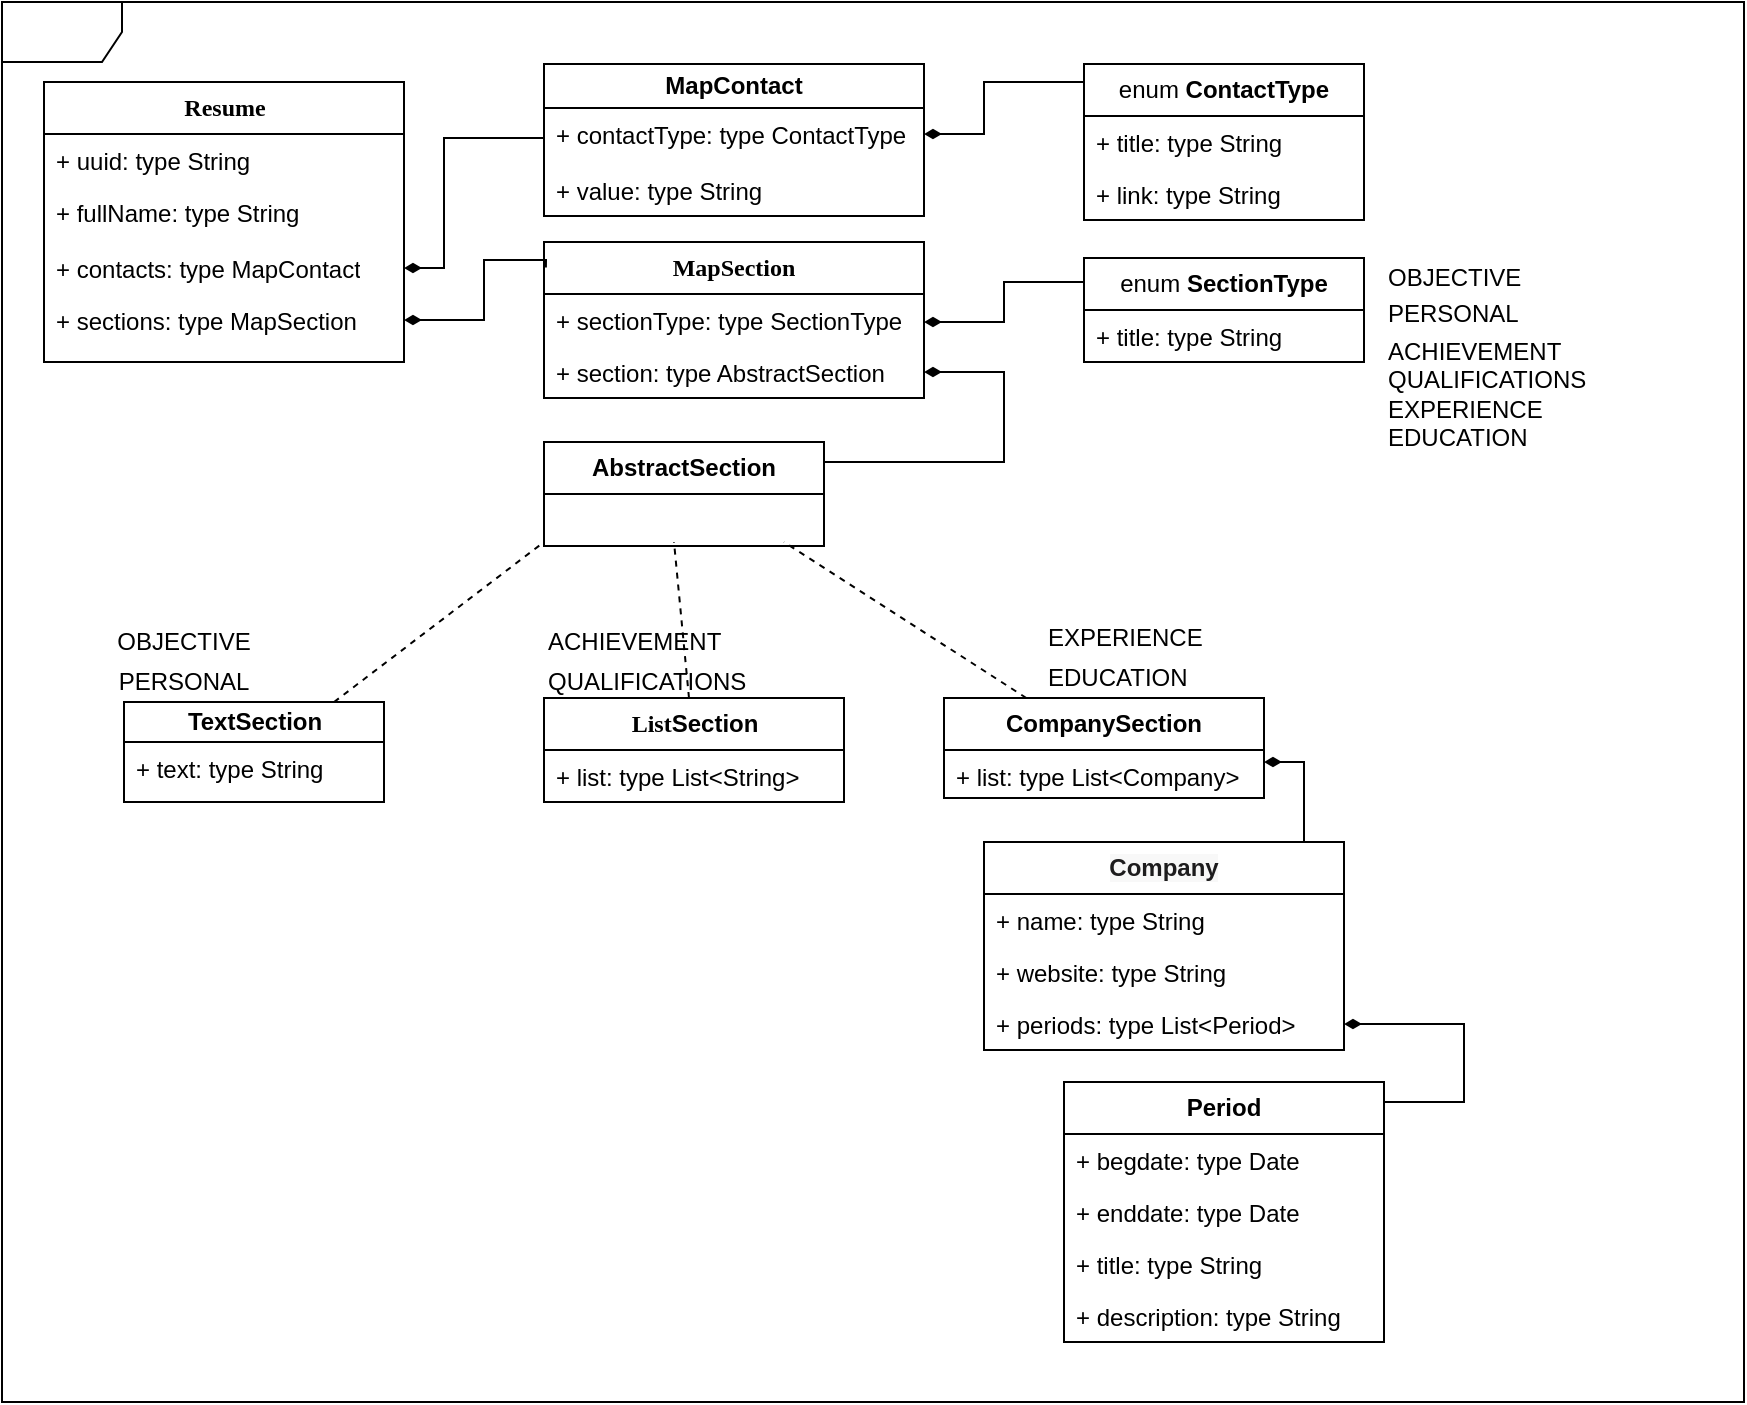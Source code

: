 <mxfile version="24.8.0">
  <diagram name="Page-1" id="c4acf3e9-155e-7222-9cf6-157b1a14988f">
    <mxGraphModel dx="1879" dy="745" grid="1" gridSize="10" guides="1" tooltips="1" connect="1" arrows="1" fold="1" page="1" pageScale="1" pageWidth="850" pageHeight="1100" background="none" math="0" shadow="0">
      <root>
        <mxCell id="0" />
        <mxCell id="1" parent="0" />
        <mxCell id="17acba5748e5396b-1" value="&lt;span style=&quot;color: rgba(0, 0, 0, 0); font-family: monospace; font-size: 0px; text-align: start; text-wrap-mode: nowrap;&quot;&gt;%3CmxGraphModel%3E%3Croot%3E%3CmxCell%20id%3D%220%22%2F%3E%3CmxCell%20id%3D%221%22%20parent%3D%220%22%2F%3E%3CmxCell%20id%3D%222%22%20value%3D%22%26lt%3Bspan%20style%3D%26quot%3Btext-align%3A%20left%3B%26quot%3B%26gt%3BOBJECTIVE%26lt%3B%2Fspan%26gt%3B%22%20style%3D%22text%3Bhtml%3D1%3Balign%3Dcenter%3BverticalAlign%3Dmiddle%3BwhiteSpace%3Dwrap%3Brounded%3D0%3B%22%20vertex%3D%221%22%20parent%3D%221%22%3E%3CmxGeometry%20x%3D%2240%22%20y%3D%22310%22%20width%3D%2260%22%20height%3D%2220%22%20as%3D%22geometry%22%2F%3E%3C%2FmxCell%3E%3C%2Froot%3E%3C%2FmxGraphModel%3E&lt;/span&gt;" style="shape=umlFrame;whiteSpace=wrap;html=1;rounded=0;shadow=0;comic=0;labelBackgroundColor=none;strokeWidth=1;fontFamily=Verdana;fontSize=10;align=center;" parent="1" vertex="1">
          <mxGeometry x="-21" width="871" height="700" as="geometry" />
        </mxCell>
        <mxCell id="17acba5748e5396b-20" value="&lt;font style=&quot;font-size: 12px;&quot;&gt;&lt;b&gt;Resume&lt;/b&gt;&lt;/font&gt;" style="swimlane;html=1;fontStyle=0;childLayout=stackLayout;horizontal=1;startSize=26;fillColor=none;horizontalStack=0;resizeParent=1;resizeLast=0;collapsible=1;marginBottom=0;swimlaneFillColor=#ffffff;rounded=0;shadow=0;comic=0;labelBackgroundColor=none;strokeWidth=1;fontFamily=Verdana;fontSize=10;align=center;" parent="1" vertex="1">
          <mxGeometry y="40" width="180" height="140" as="geometry" />
        </mxCell>
        <mxCell id="17acba5748e5396b-21" value="+ uuid: type String" style="text;html=1;strokeColor=none;fillColor=none;align=left;verticalAlign=top;spacingLeft=4;spacingRight=4;whiteSpace=wrap;overflow=hidden;rotatable=0;points=[[0,0.5],[1,0.5]];portConstraint=eastwest;" parent="17acba5748e5396b-20" vertex="1">
          <mxGeometry y="26" width="180" height="26" as="geometry" />
        </mxCell>
        <mxCell id="17acba5748e5396b-24" value="+ fullName: type String" style="text;html=1;strokeColor=none;fillColor=none;align=left;verticalAlign=top;spacingLeft=4;spacingRight=4;whiteSpace=wrap;overflow=hidden;rotatable=0;points=[[0,0.5],[1,0.5]];portConstraint=eastwest;" parent="17acba5748e5396b-20" vertex="1">
          <mxGeometry y="52" width="180" height="28" as="geometry" />
        </mxCell>
        <mxCell id="nUuIiGJIQyJnDqIDd3Fc-6" value="+ contacts: type MapContact" style="text;strokeColor=none;fillColor=none;align=left;verticalAlign=top;spacingLeft=4;spacingRight=4;overflow=hidden;rotatable=0;points=[[0,0.5],[1,0.5]];portConstraint=eastwest;whiteSpace=wrap;html=1;" parent="17acba5748e5396b-20" vertex="1">
          <mxGeometry y="80" width="180" height="26" as="geometry" />
        </mxCell>
        <mxCell id="nUuIiGJIQyJnDqIDd3Fc-5" value="+ sections: type MapSection" style="text;strokeColor=none;fillColor=none;align=left;verticalAlign=top;spacingLeft=4;spacingRight=4;overflow=hidden;rotatable=0;points=[[0,0.5],[1,0.5]];portConstraint=eastwest;whiteSpace=wrap;html=1;" parent="17acba5748e5396b-20" vertex="1">
          <mxGeometry y="106" width="180" height="26" as="geometry" />
        </mxCell>
        <mxCell id="nUuIiGJIQyJnDqIDd3Fc-33" style="edgeStyle=orthogonalEdgeStyle;rounded=0;orthogonalLoop=1;jettySize=auto;html=1;endArrow=diamondThin;endFill=1;exitX=0.005;exitY=0.163;exitDx=0;exitDy=0;exitPerimeter=0;" parent="1" source="9hCajEY7KA2JkdDaErv1-3" target="nUuIiGJIQyJnDqIDd3Fc-5" edge="1">
          <mxGeometry relative="1" as="geometry">
            <Array as="points">
              <mxPoint x="220" y="129" />
              <mxPoint x="220" y="159" />
            </Array>
            <mxPoint x="240" y="150" as="sourcePoint" />
          </mxGeometry>
        </mxCell>
        <mxCell id="nUuIiGJIQyJnDqIDd3Fc-38" value="enum &lt;b&gt;ContactType&lt;/b&gt;" style="swimlane;fontStyle=0;childLayout=stackLayout;horizontal=1;startSize=26;fillColor=none;horizontalStack=0;resizeParent=1;resizeParentMax=0;resizeLast=0;collapsible=1;marginBottom=0;whiteSpace=wrap;html=1;" parent="1" vertex="1">
          <mxGeometry x="520" y="31" width="140" height="78" as="geometry" />
        </mxCell>
        <mxCell id="nUuIiGJIQyJnDqIDd3Fc-39" value="+ title: type String" style="text;strokeColor=none;fillColor=none;align=left;verticalAlign=top;spacingLeft=4;spacingRight=4;overflow=hidden;rotatable=0;points=[[0,0.5],[1,0.5]];portConstraint=eastwest;whiteSpace=wrap;html=1;" parent="nUuIiGJIQyJnDqIDd3Fc-38" vertex="1">
          <mxGeometry y="26" width="140" height="26" as="geometry" />
        </mxCell>
        <mxCell id="nUuIiGJIQyJnDqIDd3Fc-41" value="+ link: type String" style="text;strokeColor=none;fillColor=none;align=left;verticalAlign=top;spacingLeft=4;spacingRight=4;overflow=hidden;rotatable=0;points=[[0,0.5],[1,0.5]];portConstraint=eastwest;whiteSpace=wrap;html=1;" parent="nUuIiGJIQyJnDqIDd3Fc-38" vertex="1">
          <mxGeometry y="52" width="140" height="26" as="geometry" />
        </mxCell>
        <mxCell id="nUuIiGJIQyJnDqIDd3Fc-47" style="edgeStyle=orthogonalEdgeStyle;rounded=0;orthogonalLoop=1;jettySize=auto;html=1;endArrow=diamondThin;endFill=1;" parent="1" source="nUuIiGJIQyJnDqIDd3Fc-42" target="nUuIiGJIQyJnDqIDd3Fc-6" edge="1">
          <mxGeometry relative="1" as="geometry">
            <Array as="points">
              <mxPoint x="200" y="68" />
              <mxPoint x="200" y="133" />
            </Array>
          </mxGeometry>
        </mxCell>
        <mxCell id="nUuIiGJIQyJnDqIDd3Fc-42" value="&lt;b&gt;MapContact&lt;/b&gt;" style="swimlane;fontStyle=0;childLayout=stackLayout;horizontal=1;startSize=22;fillColor=none;horizontalStack=0;resizeParent=1;resizeParentMax=0;resizeLast=0;collapsible=1;marginBottom=0;whiteSpace=wrap;html=1;" parent="1" vertex="1">
          <mxGeometry x="250" y="31" width="190" height="76" as="geometry" />
        </mxCell>
        <mxCell id="nUuIiGJIQyJnDqIDd3Fc-43" value="+ contactType: type&amp;nbsp;&lt;span style=&quot;text-align: center;&quot;&gt;ContactType&lt;/span&gt;" style="text;strokeColor=none;fillColor=none;align=left;verticalAlign=top;spacingLeft=4;spacingRight=4;overflow=hidden;rotatable=0;points=[[0,0.5],[1,0.5]];portConstraint=eastwest;whiteSpace=wrap;html=1;" parent="nUuIiGJIQyJnDqIDd3Fc-42" vertex="1">
          <mxGeometry y="22" width="190" height="28" as="geometry" />
        </mxCell>
        <mxCell id="9hCajEY7KA2JkdDaErv1-1" value="+ value: type String" style="text;strokeColor=none;fillColor=none;align=left;verticalAlign=top;spacingLeft=4;spacingRight=4;overflow=hidden;rotatable=0;points=[[0,0.5],[1,0.5]];portConstraint=eastwest;whiteSpace=wrap;html=1;" parent="nUuIiGJIQyJnDqIDd3Fc-42" vertex="1">
          <mxGeometry y="50" width="190" height="26" as="geometry" />
        </mxCell>
        <mxCell id="nUuIiGJIQyJnDqIDd3Fc-48" style="edgeStyle=orthogonalEdgeStyle;rounded=0;orthogonalLoop=1;jettySize=auto;html=1;endArrow=diamondThin;endFill=1;" parent="1" source="nUuIiGJIQyJnDqIDd3Fc-38" target="nUuIiGJIQyJnDqIDd3Fc-43" edge="1">
          <mxGeometry relative="1" as="geometry">
            <mxPoint x="640" y="95" as="sourcePoint" />
            <Array as="points">
              <mxPoint x="470" y="40" />
              <mxPoint x="470" y="66" />
            </Array>
          </mxGeometry>
        </mxCell>
        <mxCell id="9hCajEY7KA2JkdDaErv1-3" value="&lt;span style=&quot;font-family: Verdana; text-wrap-mode: nowrap;&quot;&gt;&lt;b&gt;MapSection&lt;/b&gt;&lt;/span&gt;" style="swimlane;fontStyle=0;childLayout=stackLayout;horizontal=1;startSize=26;fillColor=none;horizontalStack=0;resizeParent=1;resizeParentMax=0;resizeLast=0;collapsible=1;marginBottom=0;whiteSpace=wrap;html=1;" parent="1" vertex="1">
          <mxGeometry x="250" y="120" width="190" height="78" as="geometry" />
        </mxCell>
        <mxCell id="9hCajEY7KA2JkdDaErv1-12" value="+ sectionType: type SectionType" style="text;strokeColor=none;fillColor=none;align=left;verticalAlign=top;spacingLeft=4;spacingRight=4;overflow=hidden;rotatable=0;points=[[0,0.5],[1,0.5]];portConstraint=eastwest;whiteSpace=wrap;html=1;" parent="9hCajEY7KA2JkdDaErv1-3" vertex="1">
          <mxGeometry y="26" width="190" height="26" as="geometry" />
        </mxCell>
        <mxCell id="9hCajEY7KA2JkdDaErv1-4" value="+ section: type AbstractSection" style="text;strokeColor=none;fillColor=none;align=left;verticalAlign=top;spacingLeft=4;spacingRight=4;overflow=hidden;rotatable=0;points=[[0,0.5],[1,0.5]];portConstraint=eastwest;whiteSpace=wrap;html=1;" parent="9hCajEY7KA2JkdDaErv1-3" vertex="1">
          <mxGeometry y="52" width="190" height="26" as="geometry" />
        </mxCell>
        <mxCell id="9hCajEY7KA2JkdDaErv1-7" value="enum&amp;nbsp;&lt;span style=&quot;text-align: left;&quot;&gt;&lt;b&gt;SectionType&lt;/b&gt;&lt;/span&gt;" style="swimlane;fontStyle=0;childLayout=stackLayout;horizontal=1;startSize=26;fillColor=none;horizontalStack=0;resizeParent=1;resizeParentMax=0;resizeLast=0;collapsible=1;marginBottom=0;whiteSpace=wrap;html=1;" parent="1" vertex="1">
          <mxGeometry x="520" y="128" width="140" height="52" as="geometry" />
        </mxCell>
        <mxCell id="9hCajEY7KA2JkdDaErv1-8" value="+ title: type String" style="text;strokeColor=none;fillColor=none;align=left;verticalAlign=top;spacingLeft=4;spacingRight=4;overflow=hidden;rotatable=0;points=[[0,0.5],[1,0.5]];portConstraint=eastwest;whiteSpace=wrap;html=1;" parent="9hCajEY7KA2JkdDaErv1-7" vertex="1">
          <mxGeometry y="26" width="140" height="26" as="geometry" />
        </mxCell>
        <mxCell id="9hCajEY7KA2JkdDaErv1-11" style="edgeStyle=orthogonalEdgeStyle;rounded=0;orthogonalLoop=1;jettySize=auto;html=1;endArrow=diamondThin;endFill=1;" parent="1" source="9hCajEY7KA2JkdDaErv1-7" target="9hCajEY7KA2JkdDaErv1-3" edge="1">
          <mxGeometry relative="1" as="geometry">
            <mxPoint x="610" y="50" as="sourcePoint" />
            <mxPoint x="538" y="76" as="targetPoint" />
            <Array as="points">
              <mxPoint x="480" y="140" />
              <mxPoint x="480" y="160" />
            </Array>
          </mxGeometry>
        </mxCell>
        <mxCell id="9hCajEY7KA2JkdDaErv1-14" value="&lt;span style=&quot;text-align: left;&quot;&gt;&lt;b&gt;AbstractSection&lt;/b&gt;&lt;/span&gt;" style="swimlane;fontStyle=0;childLayout=stackLayout;horizontal=1;startSize=26;fillColor=none;horizontalStack=0;resizeParent=1;resizeParentMax=0;resizeLast=0;collapsible=1;marginBottom=0;whiteSpace=wrap;html=1;" parent="1" vertex="1">
          <mxGeometry x="250" y="220" width="140" height="52" as="geometry" />
        </mxCell>
        <mxCell id="9hCajEY7KA2JkdDaErv1-18" value="&lt;span style=&quot;font-family: Helvetica; font-size: 12px; text-align: left; text-wrap-mode: wrap;&quot;&gt;&lt;b&gt;TextSection&lt;/b&gt;&lt;/span&gt;" style="swimlane;html=1;fontStyle=0;childLayout=stackLayout;horizontal=1;startSize=20;fillColor=none;horizontalStack=0;resizeParent=1;resizeLast=0;collapsible=1;marginBottom=0;swimlaneFillColor=#ffffff;rounded=0;shadow=0;comic=0;labelBackgroundColor=none;strokeWidth=1;fontFamily=Verdana;fontSize=10;align=center;" parent="1" vertex="1">
          <mxGeometry x="40" y="350" width="130" height="50" as="geometry" />
        </mxCell>
        <mxCell id="9hCajEY7KA2JkdDaErv1-20" value="+ text: type String" style="text;html=1;strokeColor=none;fillColor=none;align=left;verticalAlign=top;spacingLeft=4;spacingRight=4;whiteSpace=wrap;overflow=hidden;rotatable=0;points=[[0,0.5],[1,0.5]];portConstraint=eastwest;" parent="9hCajEY7KA2JkdDaErv1-18" vertex="1">
          <mxGeometry y="20" width="130" height="26" as="geometry" />
        </mxCell>
        <mxCell id="9hCajEY7KA2JkdDaErv1-21" value="&lt;b&gt;&lt;font style=&quot;font-size: 12px;&quot;&gt;List&lt;/font&gt;&lt;span style=&quot;font-family: Helvetica; font-size: 12px; text-align: left; text-wrap-mode: wrap;&quot;&gt;Section&lt;/span&gt;&lt;/b&gt;" style="swimlane;html=1;fontStyle=0;childLayout=stackLayout;horizontal=1;startSize=26;fillColor=none;horizontalStack=0;resizeParent=1;resizeLast=0;collapsible=1;marginBottom=0;swimlaneFillColor=#ffffff;rounded=0;shadow=0;comic=0;labelBackgroundColor=none;strokeWidth=1;fontFamily=Verdana;fontSize=10;align=center;" parent="1" vertex="1">
          <mxGeometry x="250" y="348" width="150" height="52" as="geometry" />
        </mxCell>
        <mxCell id="9hCajEY7KA2JkdDaErv1-23" value="+ list: type List&amp;lt;String&amp;gt;" style="text;html=1;strokeColor=none;fillColor=none;align=left;verticalAlign=top;spacingLeft=4;spacingRight=4;whiteSpace=wrap;overflow=hidden;rotatable=0;points=[[0,0.5],[1,0.5]];portConstraint=eastwest;" parent="9hCajEY7KA2JkdDaErv1-21" vertex="1">
          <mxGeometry y="26" width="150" height="26" as="geometry" />
        </mxCell>
        <mxCell id="9hCajEY7KA2JkdDaErv1-27" value="&lt;b&gt;CompanySection&lt;/b&gt;" style="swimlane;fontStyle=0;childLayout=stackLayout;horizontal=1;startSize=26;fillColor=none;horizontalStack=0;resizeParent=1;resizeParentMax=0;resizeLast=0;collapsible=1;marginBottom=0;whiteSpace=wrap;html=1;" parent="1" vertex="1">
          <mxGeometry x="450" y="348" width="160" height="50" as="geometry" />
        </mxCell>
        <mxCell id="9hCajEY7KA2JkdDaErv1-30" value="+ list: type List&amp;lt;Company&amp;gt;" style="text;strokeColor=none;fillColor=none;align=left;verticalAlign=top;spacingLeft=4;spacingRight=4;overflow=hidden;rotatable=0;points=[[0,0.5],[1,0.5]];portConstraint=eastwest;whiteSpace=wrap;html=1;" parent="9hCajEY7KA2JkdDaErv1-27" vertex="1">
          <mxGeometry y="26" width="160" height="24" as="geometry" />
        </mxCell>
        <mxCell id="9hCajEY7KA2JkdDaErv1-31" value="&lt;b style=&quot;box-sizing: inherit; color: rgb(29, 28, 29); font-family: Slack-Lato, Slack-Fractions, appleLogo, sans-serif; font-variant-ligatures: common-ligatures; text-align: left; background-color: rgb(248, 248, 248);&quot; data-stringify-type=&quot;bold&quot;&gt;&lt;font style=&quot;font-size: 12px;&quot;&gt;Company&lt;/font&gt;&lt;/b&gt;" style="swimlane;fontStyle=0;childLayout=stackLayout;horizontal=1;startSize=26;fillColor=none;horizontalStack=0;resizeParent=1;resizeParentMax=0;resizeLast=0;collapsible=1;marginBottom=0;whiteSpace=wrap;html=1;" parent="1" vertex="1">
          <mxGeometry x="470" y="420" width="180" height="104" as="geometry" />
        </mxCell>
        <mxCell id="9hCajEY7KA2JkdDaErv1-32" value="+ name: type String" style="text;strokeColor=none;fillColor=none;align=left;verticalAlign=top;spacingLeft=4;spacingRight=4;overflow=hidden;rotatable=0;points=[[0,0.5],[1,0.5]];portConstraint=eastwest;whiteSpace=wrap;html=1;" parent="9hCajEY7KA2JkdDaErv1-31" vertex="1">
          <mxGeometry y="26" width="180" height="26" as="geometry" />
        </mxCell>
        <mxCell id="9hCajEY7KA2JkdDaErv1-33" value="+ website: type&amp;nbsp;&lt;span style=&quot;text-align: center;&quot;&gt;String&lt;/span&gt;" style="text;strokeColor=none;fillColor=none;align=left;verticalAlign=top;spacingLeft=4;spacingRight=4;overflow=hidden;rotatable=0;points=[[0,0.5],[1,0.5]];portConstraint=eastwest;whiteSpace=wrap;html=1;" parent="9hCajEY7KA2JkdDaErv1-31" vertex="1">
          <mxGeometry y="52" width="180" height="26" as="geometry" />
        </mxCell>
        <mxCell id="9hCajEY7KA2JkdDaErv1-34" value="+ periods: type List&amp;lt;Period&amp;gt;" style="text;strokeColor=none;fillColor=none;align=left;verticalAlign=top;spacingLeft=4;spacingRight=4;overflow=hidden;rotatable=0;points=[[0,0.5],[1,0.5]];portConstraint=eastwest;whiteSpace=wrap;html=1;" parent="9hCajEY7KA2JkdDaErv1-31" vertex="1">
          <mxGeometry y="78" width="180" height="26" as="geometry" />
        </mxCell>
        <mxCell id="9hCajEY7KA2JkdDaErv1-35" value="&lt;b&gt;Period&lt;/b&gt;" style="swimlane;fontStyle=0;childLayout=stackLayout;horizontal=1;startSize=26;fillColor=none;horizontalStack=0;resizeParent=1;resizeParentMax=0;resizeLast=0;collapsible=1;marginBottom=0;whiteSpace=wrap;html=1;" parent="1" vertex="1">
          <mxGeometry x="510" y="540" width="160" height="130" as="geometry" />
        </mxCell>
        <mxCell id="9hCajEY7KA2JkdDaErv1-36" value="+ begdate: type Date" style="text;strokeColor=none;fillColor=none;align=left;verticalAlign=top;spacingLeft=4;spacingRight=4;overflow=hidden;rotatable=0;points=[[0,0.5],[1,0.5]];portConstraint=eastwest;whiteSpace=wrap;html=1;" parent="9hCajEY7KA2JkdDaErv1-35" vertex="1">
          <mxGeometry y="26" width="160" height="26" as="geometry" />
        </mxCell>
        <mxCell id="9hCajEY7KA2JkdDaErv1-37" value="+ enddate: type Date" style="text;strokeColor=none;fillColor=none;align=left;verticalAlign=top;spacingLeft=4;spacingRight=4;overflow=hidden;rotatable=0;points=[[0,0.5],[1,0.5]];portConstraint=eastwest;whiteSpace=wrap;html=1;" parent="9hCajEY7KA2JkdDaErv1-35" vertex="1">
          <mxGeometry y="52" width="160" height="26" as="geometry" />
        </mxCell>
        <mxCell id="9hCajEY7KA2JkdDaErv1-38" value="+ title: type String" style="text;strokeColor=none;fillColor=none;align=left;verticalAlign=top;spacingLeft=4;spacingRight=4;overflow=hidden;rotatable=0;points=[[0,0.5],[1,0.5]];portConstraint=eastwest;whiteSpace=wrap;html=1;" parent="9hCajEY7KA2JkdDaErv1-35" vertex="1">
          <mxGeometry y="78" width="160" height="26" as="geometry" />
        </mxCell>
        <mxCell id="9hCajEY7KA2JkdDaErv1-39" value="+ description: type String" style="text;strokeColor=none;fillColor=none;align=left;verticalAlign=top;spacingLeft=4;spacingRight=4;overflow=hidden;rotatable=0;points=[[0,0.5],[1,0.5]];portConstraint=eastwest;whiteSpace=wrap;html=1;" parent="9hCajEY7KA2JkdDaErv1-35" vertex="1">
          <mxGeometry y="104" width="160" height="26" as="geometry" />
        </mxCell>
        <mxCell id="9hCajEY7KA2JkdDaErv1-40" style="edgeStyle=orthogonalEdgeStyle;rounded=0;orthogonalLoop=1;jettySize=auto;html=1;endArrow=diamondThin;endFill=1;" parent="1" source="9hCajEY7KA2JkdDaErv1-14" target="9hCajEY7KA2JkdDaErv1-4" edge="1">
          <mxGeometry relative="1" as="geometry">
            <mxPoint x="550" y="150" as="sourcePoint" />
            <mxPoint x="450" y="170" as="targetPoint" />
            <Array as="points">
              <mxPoint x="480" y="230" />
              <mxPoint x="480" y="185" />
            </Array>
          </mxGeometry>
        </mxCell>
        <mxCell id="9hCajEY7KA2JkdDaErv1-41" value="&lt;span style=&quot;text-align: left;&quot;&gt;OBJECTIVE&lt;/span&gt;" style="text;html=1;align=center;verticalAlign=middle;whiteSpace=wrap;rounded=0;" parent="1" vertex="1">
          <mxGeometry x="40" y="310" width="60" height="20" as="geometry" />
        </mxCell>
        <mxCell id="9hCajEY7KA2JkdDaErv1-42" value="&lt;span style=&quot;text-align: left;&quot;&gt;PERSONAL&lt;/span&gt;" style="text;html=1;align=center;verticalAlign=middle;whiteSpace=wrap;rounded=0;" parent="1" vertex="1">
          <mxGeometry x="40" y="330" width="60" height="20" as="geometry" />
        </mxCell>
        <mxCell id="9hCajEY7KA2JkdDaErv1-43" value="&lt;span style=&quot;&quot;&gt;ACHIEVEMENT&lt;/span&gt;" style="text;html=1;align=left;verticalAlign=middle;whiteSpace=wrap;rounded=0;" parent="1" vertex="1">
          <mxGeometry x="250" y="310" width="100" height="20" as="geometry" />
        </mxCell>
        <mxCell id="9hCajEY7KA2JkdDaErv1-44" value="&lt;span style=&quot;&quot;&gt;QUALIFICATIONS&lt;/span&gt;" style="text;html=1;align=left;verticalAlign=middle;whiteSpace=wrap;rounded=0;" parent="1" vertex="1">
          <mxGeometry x="250" y="330" width="80" height="20" as="geometry" />
        </mxCell>
        <mxCell id="9hCajEY7KA2JkdDaErv1-46" value="" style="endArrow=none;dashed=1;html=1;rounded=0;exitX=0.808;exitY=0;exitDx=0;exitDy=0;exitPerimeter=0;" parent="1" source="9hCajEY7KA2JkdDaErv1-18" edge="1">
          <mxGeometry width="50" height="50" relative="1" as="geometry">
            <mxPoint x="150" y="345" as="sourcePoint" />
            <mxPoint x="250" y="270" as="targetPoint" />
          </mxGeometry>
        </mxCell>
        <mxCell id="9hCajEY7KA2JkdDaErv1-47" value="" style="endArrow=none;dashed=1;html=1;rounded=0;" parent="1" source="9hCajEY7KA2JkdDaErv1-21" edge="1">
          <mxGeometry width="50" height="50" relative="1" as="geometry">
            <mxPoint x="370" y="330" as="sourcePoint" />
            <mxPoint x="315" y="270" as="targetPoint" />
          </mxGeometry>
        </mxCell>
        <mxCell id="9hCajEY7KA2JkdDaErv1-48" value="" style="endArrow=none;dashed=1;html=1;rounded=0;" parent="1" source="9hCajEY7KA2JkdDaErv1-27" edge="1">
          <mxGeometry width="50" height="50" relative="1" as="geometry">
            <mxPoint x="310" y="550" as="sourcePoint" />
            <mxPoint x="370" y="270" as="targetPoint" />
          </mxGeometry>
        </mxCell>
        <mxCell id="9hCajEY7KA2JkdDaErv1-49" value="&lt;span style=&quot;text-align: center;&quot;&gt;EXPERIENCE&lt;/span&gt;" style="text;html=1;align=left;verticalAlign=middle;whiteSpace=wrap;rounded=0;" parent="1" vertex="1">
          <mxGeometry x="500" y="308" width="100" height="20" as="geometry" />
        </mxCell>
        <mxCell id="9hCajEY7KA2JkdDaErv1-50" value="EDUCATION" style="text;html=1;align=left;verticalAlign=middle;whiteSpace=wrap;rounded=0;" parent="1" vertex="1">
          <mxGeometry x="500" y="328" width="100" height="20" as="geometry" />
        </mxCell>
        <mxCell id="9hCajEY7KA2JkdDaErv1-52" value="&lt;h1 style=&quot;margin-top: 0px; line-height: 60%; margin-bottom: 0px;&quot;&gt;&lt;span style=&quot;font-weight: normal; font-size: 12px;&quot;&gt;&lt;span style=&quot;&quot;&gt;OB&lt;/span&gt;&lt;span style=&quot;&quot;&gt;&lt;font style=&quot;font-size: 12px;&quot;&gt;JECTIVE&lt;/font&gt;&lt;/span&gt;&lt;/span&gt;&lt;/h1&gt;&lt;h1 style=&quot;margin-top: 0px; line-height: 60%; margin-bottom: 0px;&quot;&gt;&lt;span style=&quot;background-color: initial; font-weight: normal; font-size: 12px;&quot;&gt;&lt;font style=&quot;font-size: 12px;&quot;&gt;PERSONAL&lt;/font&gt;&lt;/span&gt;&lt;/h1&gt;&lt;h1 style=&quot;margin-top: 0px; line-height: 60%; margin-bottom: 0px;&quot;&gt;&lt;span style=&quot;background-color: initial; font-weight: normal; font-size: 12px;&quot;&gt;&lt;font style=&quot;font-size: 12px;&quot;&gt;ACHIEVEMENT&lt;/font&gt;&lt;/span&gt;&lt;/h1&gt;&lt;div&gt;QUALIFICATIONS&lt;/div&gt;&lt;div&gt;&lt;span style=&quot;text-align: center;&quot;&gt;EXPERIENCE&lt;/span&gt;&lt;/div&gt;&lt;div&gt;EDUCATION&lt;span style=&quot;font-size: 12px; font-weight: 400;&quot;&gt;&lt;/span&gt;&lt;/div&gt;&lt;div&gt;&lt;span style=&quot;font-size: 12px; font-weight: 400;&quot;&gt;&lt;br&gt;&lt;/span&gt;&lt;/div&gt;" style="text;html=1;whiteSpace=wrap;overflow=hidden;rounded=0;" parent="1" vertex="1">
          <mxGeometry x="670" y="120" width="120" height="112" as="geometry" />
        </mxCell>
        <mxCell id="9hCajEY7KA2JkdDaErv1-53" style="edgeStyle=orthogonalEdgeStyle;rounded=0;orthogonalLoop=1;jettySize=auto;html=1;endArrow=diamondThin;endFill=1;exitX=0.677;exitY=0;exitDx=0;exitDy=0;exitPerimeter=0;" parent="1" source="9hCajEY7KA2JkdDaErv1-31" target="9hCajEY7KA2JkdDaErv1-30" edge="1">
          <mxGeometry relative="1" as="geometry">
            <mxPoint x="670" y="310" as="sourcePoint" />
            <mxPoint x="720" y="265" as="targetPoint" />
            <Array as="points">
              <mxPoint x="630" y="420" />
              <mxPoint x="630" y="380" />
            </Array>
          </mxGeometry>
        </mxCell>
        <mxCell id="9hCajEY7KA2JkdDaErv1-54" style="edgeStyle=orthogonalEdgeStyle;rounded=0;orthogonalLoop=1;jettySize=auto;html=1;endArrow=diamondThin;endFill=1;" parent="1" source="9hCajEY7KA2JkdDaErv1-35" target="9hCajEY7KA2JkdDaErv1-34" edge="1">
          <mxGeometry relative="1" as="geometry">
            <mxPoint x="720" y="565" as="sourcePoint" />
            <mxPoint x="770" y="520" as="targetPoint" />
            <Array as="points">
              <mxPoint x="710" y="550" />
              <mxPoint x="710" y="511" />
            </Array>
          </mxGeometry>
        </mxCell>
      </root>
    </mxGraphModel>
  </diagram>
</mxfile>
